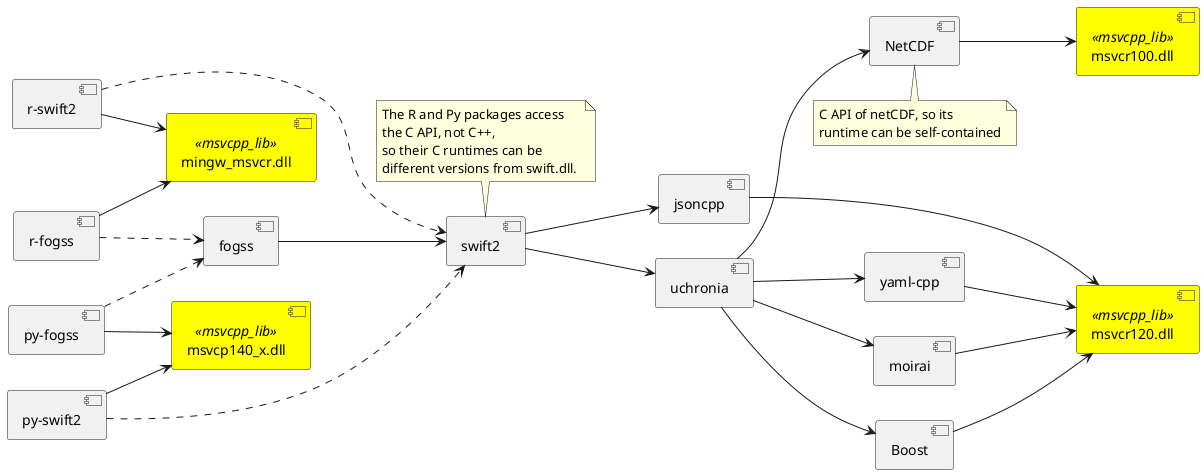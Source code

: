 @startuml

left to right direction

skinparam component {
  backgroundColor<<msvcpp_lib>> Yellow
  backgroundColor<<shared lib>> Green
}

component [Boost] as boost
component [NetCDF] as netcdf

note bottom of netcdf
  C API of netCDF, so its 
  runtime can be self-contained
end note

component [jsoncpp] as jsoncpp
component [yaml-cpp] as yamlcpp
' component [tbb] as tbb
component [msvcr120.dll] as msvcr120 <<msvcpp_lib>>
component [msvcr100.dll] as msvcr100 <<msvcpp_lib>>
component [msvcp140_x.dll] as msvcr_py <<msvcpp_lib>>
component [mingw_msvcr.dll] as mingw_msvcr <<msvcpp_lib>>

' frame "header-only" {
'     component [threadpool] as threadpool
'     component [wila] as wila
'     component [cinterop] as cinterop
'     component [numerical-sl-cpp] as numerical_sl_cpp
'     ' component [catch] as catch
'     component [eigen3] as eigen3
' }

component [moirai] as moirai
component [uchronia] as uchronia
component [swift2] as swift2

note top of swift2
  The R and Py packages access 
  the C API, not C++, 
  so their C runtimes can be 
  different versions from swift.dll. 
end note

component [fogss] as fogss

' component [r-uchronia] as r_uchronia
component [r-swift2] as r_swift2
component [r-fogss] as r_fogss

' component [py-uchronia] as py_uchronia
component [py-swift2] as py_swift2
component [py-fogss] as py_fogss


boost --> msvcr120
netcdf --> msvcr100

r_swift2 --> mingw_msvcr
r_fogss --> mingw_msvcr


py_swift2 --> msvcr_py
py_fogss --> msvcr_py

jsoncpp --> msvcr120
yamlcpp --> msvcr120
'  tbb --> msvcr120

moirai --> msvcr120
uchronia --> netcdf
uchronia --> boost
uchronia --> yamlcpp
uchronia --> moirai
swift2 --> uchronia
swift2 --> jsoncpp
fogss --> swift2

' r_uchronia ..> uchronia
' py_uchronia ..> uchronia
' r_uchronia --> mingw_msvcr
' py_uchronia --> msvcr_py

r_swift2 ..> swift2
r_fogss ..> fogss
py_swift2 ..> swift2
py_fogss ..> fogss

@enduml

